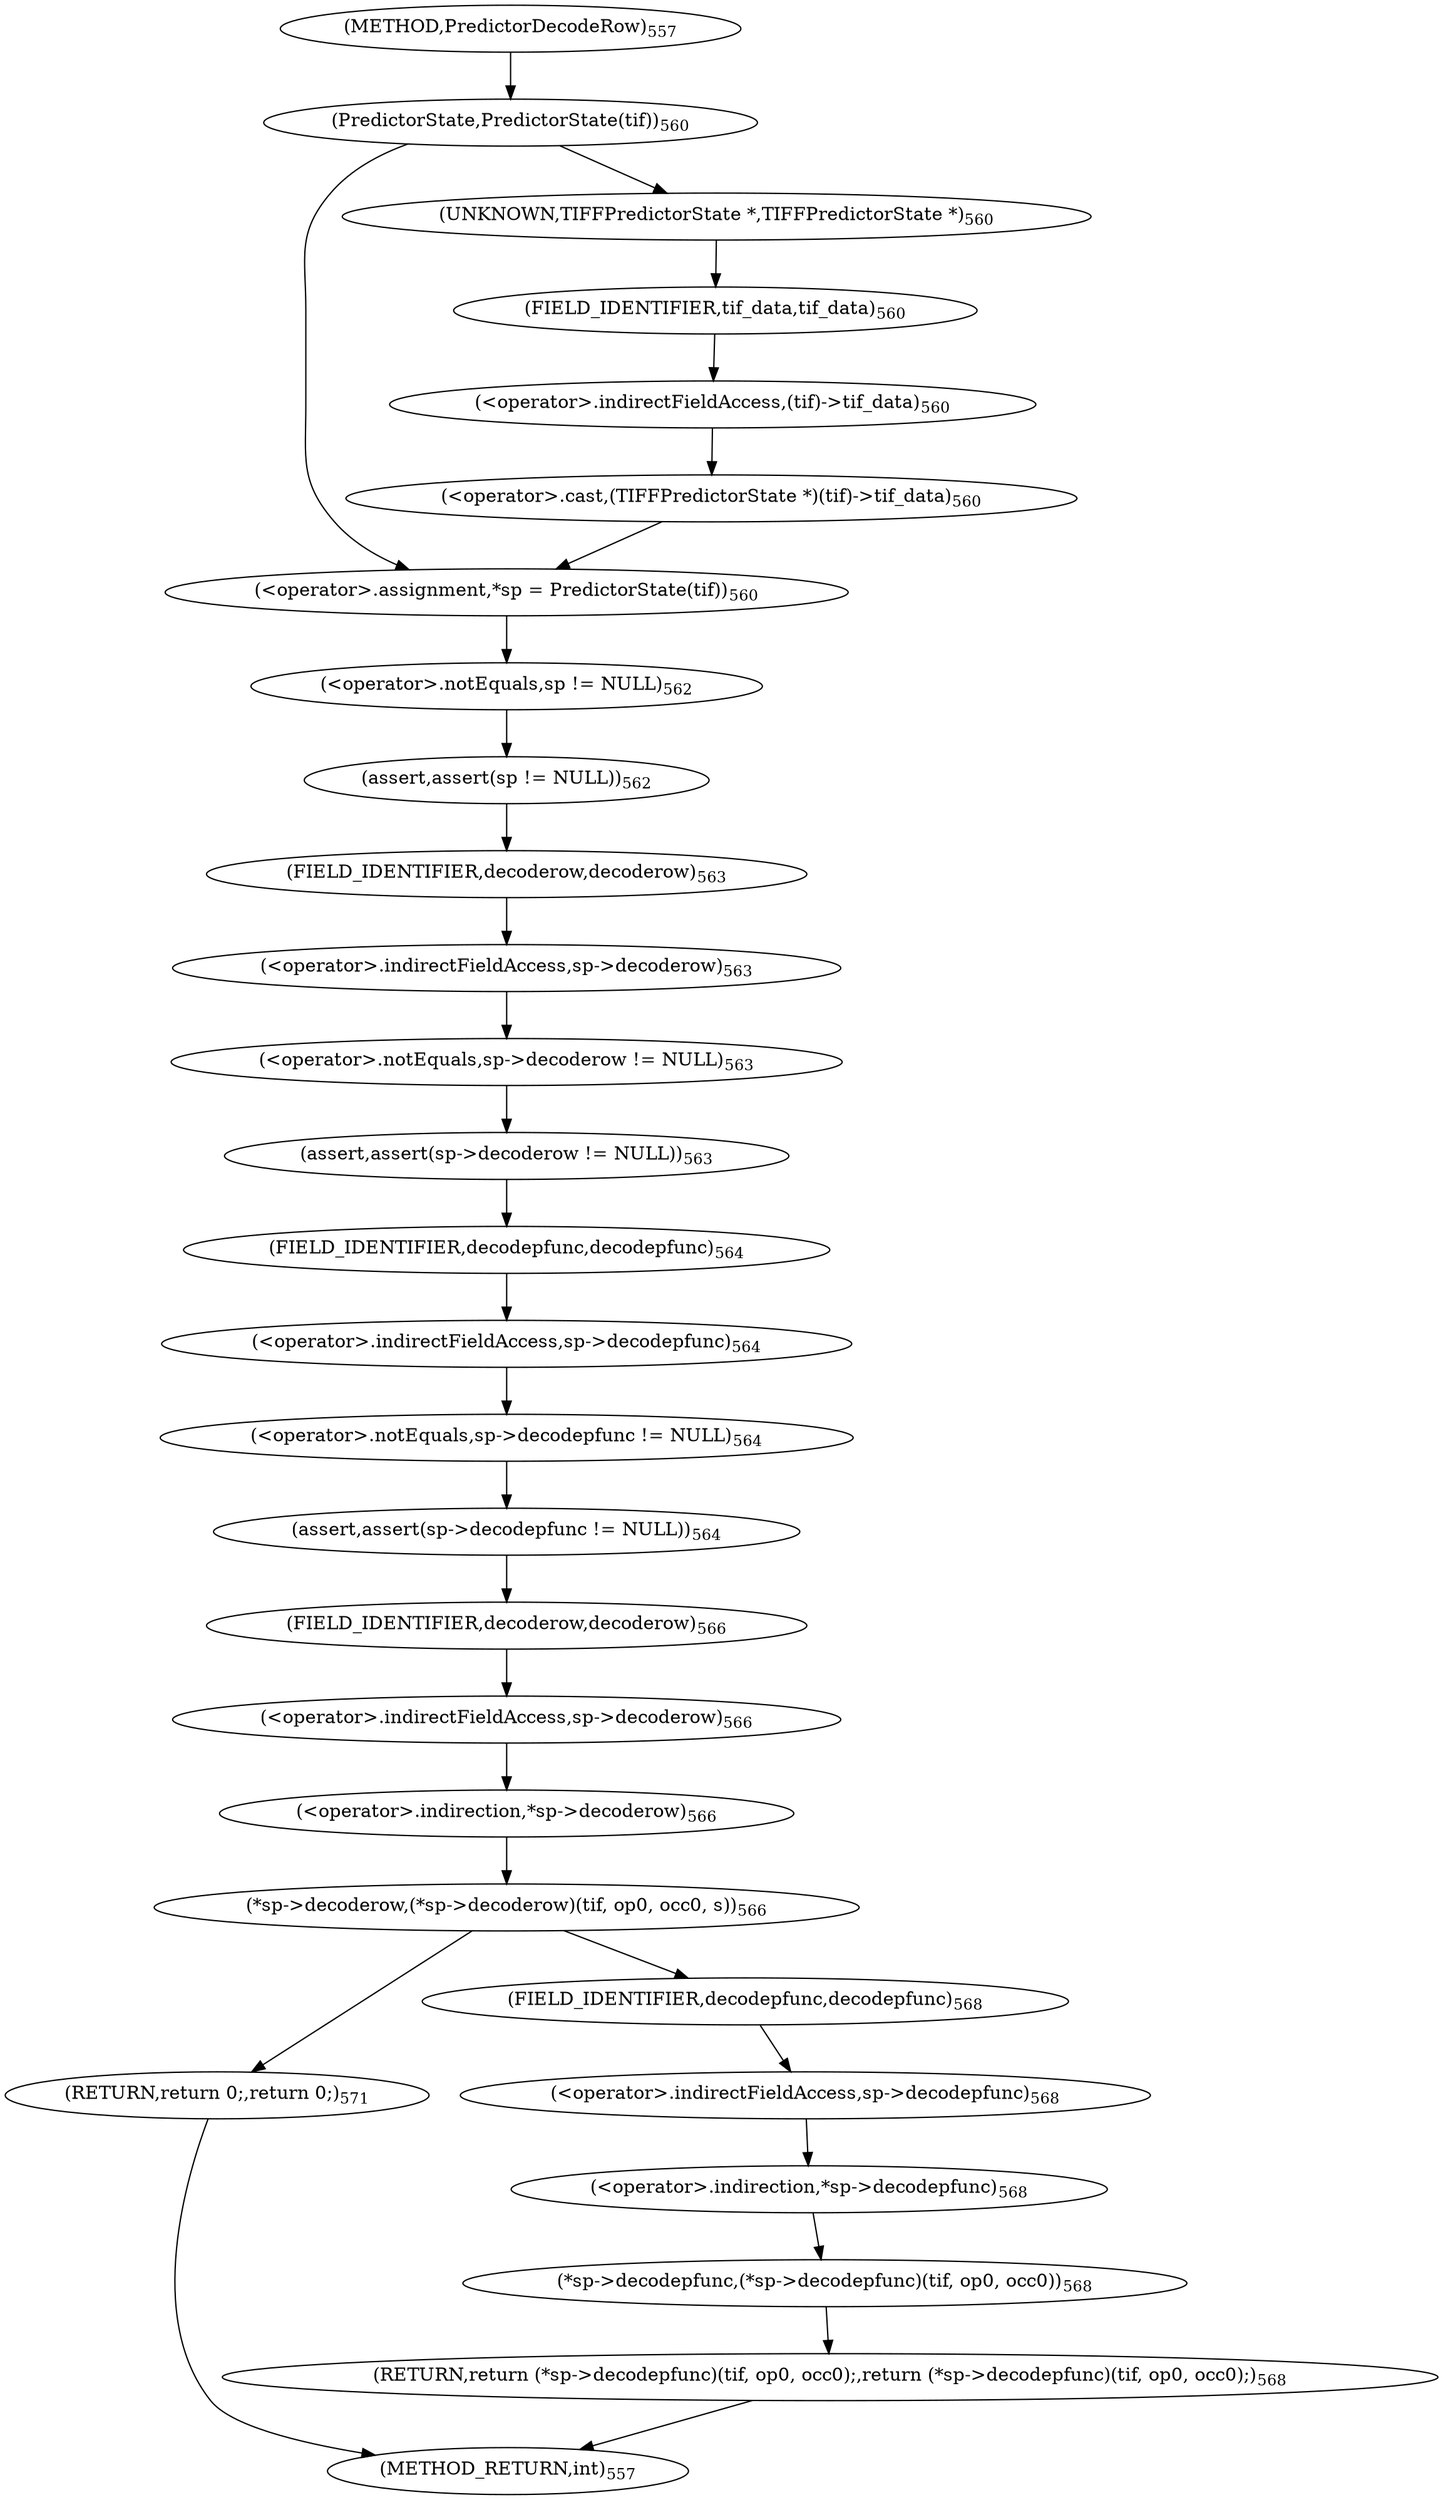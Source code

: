 digraph "PredictorDecodeRow" {  
"37611" [label = <(&lt;operator&gt;.assignment,*sp = PredictorState(tif))<SUB>560</SUB>> ]
"37621" [label = <(assert,assert(sp != NULL))<SUB>562</SUB>> ]
"37625" [label = <(assert,assert(sp-&gt;decoderow != NULL))<SUB>563</SUB>> ]
"37631" [label = <(assert,assert(sp-&gt;decodepfunc != NULL))<SUB>564</SUB>> ]
"37613" [label = <(PredictorState,PredictorState(tif))<SUB>560</SUB>> ]
"37622" [label = <(&lt;operator&gt;.notEquals,sp != NULL)<SUB>562</SUB>> ]
"37626" [label = <(&lt;operator&gt;.notEquals,sp-&gt;decoderow != NULL)<SUB>563</SUB>> ]
"37632" [label = <(&lt;operator&gt;.notEquals,sp-&gt;decodepfunc != NULL)<SUB>564</SUB>> ]
"37638" [label = <(*sp-&gt;decoderow,(*sp-&gt;decoderow)(tif, op0, occ0, s))<SUB>566</SUB>> ]
"37627" [label = <(&lt;operator&gt;.indirectFieldAccess,sp-&gt;decoderow)<SUB>563</SUB>> ]
"37633" [label = <(&lt;operator&gt;.indirectFieldAccess,sp-&gt;decodepfunc)<SUB>564</SUB>> ]
"37639" [label = <(&lt;operator&gt;.indirection,*sp-&gt;decoderow)<SUB>566</SUB>> ]
"37648" [label = <(RETURN,return (*sp-&gt;decodepfunc)(tif, op0, occ0);,return (*sp-&gt;decodepfunc)(tif, op0, occ0);)<SUB>568</SUB>> ]
"37616" [label = <(&lt;operator&gt;.cast,(TIFFPredictorState *)(tif)-&gt;tif_data)<SUB>560</SUB>> ]
"37629" [label = <(FIELD_IDENTIFIER,decoderow,decoderow)<SUB>563</SUB>> ]
"37635" [label = <(FIELD_IDENTIFIER,decodepfunc,decodepfunc)<SUB>564</SUB>> ]
"37640" [label = <(&lt;operator&gt;.indirectFieldAccess,sp-&gt;decoderow)<SUB>566</SUB>> ]
"37649" [label = <(*sp-&gt;decodepfunc,(*sp-&gt;decodepfunc)(tif, op0, occ0))<SUB>568</SUB>> ]
"37659" [label = <(RETURN,return 0;,return 0;)<SUB>571</SUB>> ]
"37617" [label = <(UNKNOWN,TIFFPredictorState *,TIFFPredictorState *)<SUB>560</SUB>> ]
"37618" [label = <(&lt;operator&gt;.indirectFieldAccess,(tif)-&gt;tif_data)<SUB>560</SUB>> ]
"37642" [label = <(FIELD_IDENTIFIER,decoderow,decoderow)<SUB>566</SUB>> ]
"37650" [label = <(&lt;operator&gt;.indirection,*sp-&gt;decodepfunc)<SUB>568</SUB>> ]
"37620" [label = <(FIELD_IDENTIFIER,tif_data,tif_data)<SUB>560</SUB>> ]
"37651" [label = <(&lt;operator&gt;.indirectFieldAccess,sp-&gt;decodepfunc)<SUB>568</SUB>> ]
"37653" [label = <(FIELD_IDENTIFIER,decodepfunc,decodepfunc)<SUB>568</SUB>> ]
"37604" [label = <(METHOD,PredictorDecodeRow)<SUB>557</SUB>> ]
"37661" [label = <(METHOD_RETURN,int)<SUB>557</SUB>> ]
  "37611" -> "37622" 
  "37621" -> "37629" 
  "37625" -> "37635" 
  "37631" -> "37642" 
  "37613" -> "37617" 
  "37613" -> "37611" 
  "37622" -> "37621" 
  "37626" -> "37625" 
  "37632" -> "37631" 
  "37638" -> "37653" 
  "37638" -> "37659" 
  "37627" -> "37626" 
  "37633" -> "37632" 
  "37639" -> "37638" 
  "37648" -> "37661" 
  "37616" -> "37611" 
  "37629" -> "37627" 
  "37635" -> "37633" 
  "37640" -> "37639" 
  "37649" -> "37648" 
  "37659" -> "37661" 
  "37617" -> "37620" 
  "37618" -> "37616" 
  "37642" -> "37640" 
  "37650" -> "37649" 
  "37620" -> "37618" 
  "37651" -> "37650" 
  "37653" -> "37651" 
  "37604" -> "37613" 
}
